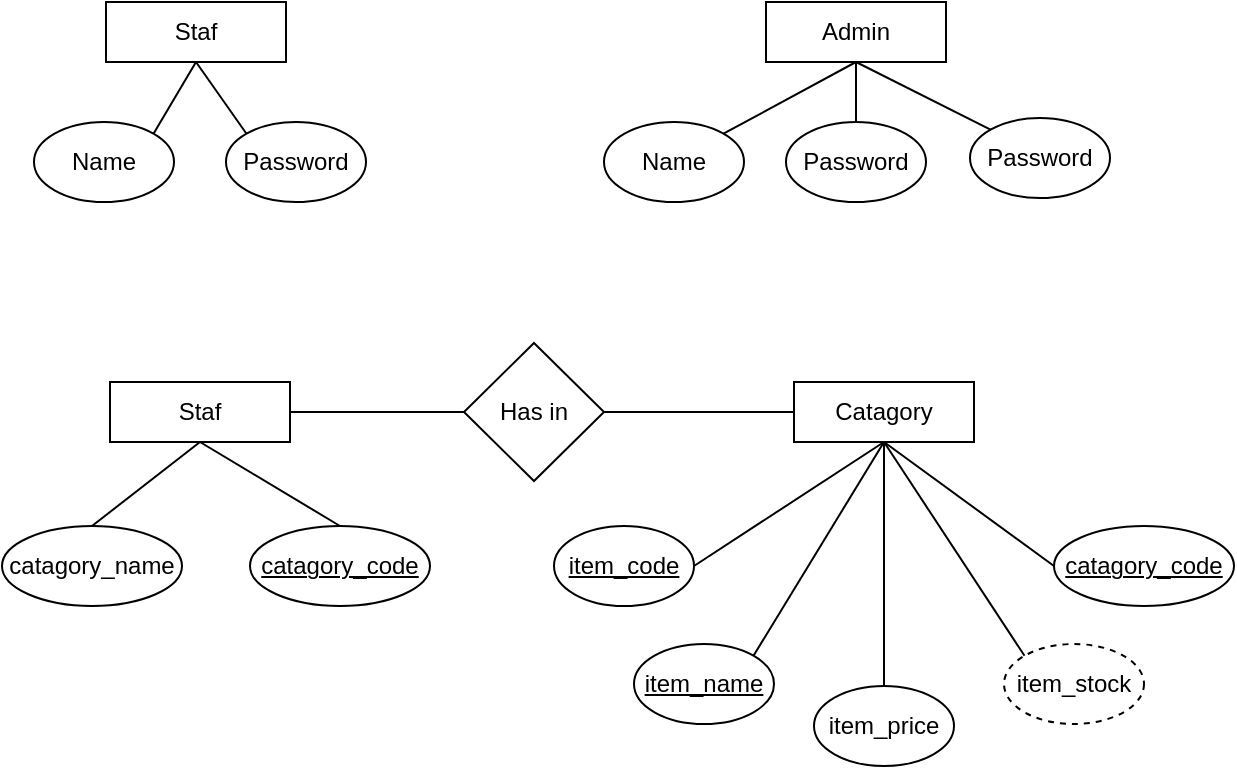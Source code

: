 <mxfile version="24.7.8">
  <diagram name="Page-1" id="Kca7W63nBDdjK7yRtkMa">
    <mxGraphModel dx="780" dy="513" grid="1" gridSize="10" guides="1" tooltips="1" connect="1" arrows="1" fold="1" page="1" pageScale="1" pageWidth="850" pageHeight="1100" math="0" shadow="0">
      <root>
        <mxCell id="0" />
        <mxCell id="1" parent="0" />
        <mxCell id="dytxaIj40-TbLWgSjJ2O-1" value="Staf" style="rounded=0;whiteSpace=wrap;html=1;" vertex="1" parent="1">
          <mxGeometry x="120" y="60" width="90" height="30" as="geometry" />
        </mxCell>
        <mxCell id="dytxaIj40-TbLWgSjJ2O-2" value="Name" style="ellipse;whiteSpace=wrap;html=1;" vertex="1" parent="1">
          <mxGeometry x="84" y="120" width="70" height="40" as="geometry" />
        </mxCell>
        <mxCell id="dytxaIj40-TbLWgSjJ2O-3" value="Password" style="ellipse;whiteSpace=wrap;html=1;" vertex="1" parent="1">
          <mxGeometry x="180" y="120" width="70" height="40" as="geometry" />
        </mxCell>
        <mxCell id="dytxaIj40-TbLWgSjJ2O-6" value="Admin" style="rounded=0;whiteSpace=wrap;html=1;" vertex="1" parent="1">
          <mxGeometry x="450" y="60" width="90" height="30" as="geometry" />
        </mxCell>
        <mxCell id="dytxaIj40-TbLWgSjJ2O-9" value="Password" style="ellipse;whiteSpace=wrap;html=1;" vertex="1" parent="1">
          <mxGeometry x="460" y="120" width="70" height="40" as="geometry" />
        </mxCell>
        <mxCell id="dytxaIj40-TbLWgSjJ2O-10" value="Name" style="ellipse;whiteSpace=wrap;html=1;" vertex="1" parent="1">
          <mxGeometry x="369" y="120" width="70" height="40" as="geometry" />
        </mxCell>
        <mxCell id="dytxaIj40-TbLWgSjJ2O-11" value="Password" style="ellipse;whiteSpace=wrap;html=1;" vertex="1" parent="1">
          <mxGeometry x="552" y="118" width="70" height="40" as="geometry" />
        </mxCell>
        <mxCell id="dytxaIj40-TbLWgSjJ2O-13" value="" style="endArrow=none;html=1;rounded=0;entryX=0.5;entryY=1;entryDx=0;entryDy=0;exitX=1;exitY=0;exitDx=0;exitDy=0;" edge="1" parent="1" source="dytxaIj40-TbLWgSjJ2O-2" target="dytxaIj40-TbLWgSjJ2O-1">
          <mxGeometry width="50" height="50" relative="1" as="geometry">
            <mxPoint x="120" y="140" as="sourcePoint" />
            <mxPoint x="170" y="90" as="targetPoint" />
          </mxGeometry>
        </mxCell>
        <mxCell id="dytxaIj40-TbLWgSjJ2O-14" value="" style="endArrow=none;html=1;rounded=0;entryX=0.5;entryY=1;entryDx=0;entryDy=0;exitX=0;exitY=0;exitDx=0;exitDy=0;" edge="1" parent="1" source="dytxaIj40-TbLWgSjJ2O-3" target="dytxaIj40-TbLWgSjJ2O-1">
          <mxGeometry width="50" height="50" relative="1" as="geometry">
            <mxPoint x="140" y="136" as="sourcePoint" />
            <mxPoint x="167" y="101" as="targetPoint" />
          </mxGeometry>
        </mxCell>
        <mxCell id="dytxaIj40-TbLWgSjJ2O-15" value="" style="endArrow=none;html=1;rounded=0;entryX=0.5;entryY=1;entryDx=0;entryDy=0;exitX=1;exitY=0;exitDx=0;exitDy=0;" edge="1" parent="1" source="dytxaIj40-TbLWgSjJ2O-10" target="dytxaIj40-TbLWgSjJ2O-6">
          <mxGeometry width="50" height="50" relative="1" as="geometry">
            <mxPoint x="420" y="150" as="sourcePoint" />
            <mxPoint x="470" y="100" as="targetPoint" />
          </mxGeometry>
        </mxCell>
        <mxCell id="dytxaIj40-TbLWgSjJ2O-16" value="" style="endArrow=none;html=1;rounded=0;entryX=0.5;entryY=1;entryDx=0;entryDy=0;exitX=0.5;exitY=0;exitDx=0;exitDy=0;" edge="1" parent="1" source="dytxaIj40-TbLWgSjJ2O-9" target="dytxaIj40-TbLWgSjJ2O-6">
          <mxGeometry width="50" height="50" relative="1" as="geometry">
            <mxPoint x="439" y="136" as="sourcePoint" />
            <mxPoint x="505" y="100" as="targetPoint" />
          </mxGeometry>
        </mxCell>
        <mxCell id="dytxaIj40-TbLWgSjJ2O-17" value="" style="endArrow=none;html=1;rounded=0;entryX=0.5;entryY=1;entryDx=0;entryDy=0;exitX=0;exitY=0;exitDx=0;exitDy=0;" edge="1" parent="1" source="dytxaIj40-TbLWgSjJ2O-11" target="dytxaIj40-TbLWgSjJ2O-6">
          <mxGeometry width="50" height="50" relative="1" as="geometry">
            <mxPoint x="505" y="130" as="sourcePoint" />
            <mxPoint x="505" y="100" as="targetPoint" />
          </mxGeometry>
        </mxCell>
        <mxCell id="dytxaIj40-TbLWgSjJ2O-20" value="Catagory" style="rounded=0;whiteSpace=wrap;html=1;" vertex="1" parent="1">
          <mxGeometry x="464" y="250" width="90" height="30" as="geometry" />
        </mxCell>
        <mxCell id="dytxaIj40-TbLWgSjJ2O-21" value="Staf" style="rounded=0;whiteSpace=wrap;html=1;" vertex="1" parent="1">
          <mxGeometry x="122" y="250" width="90" height="30" as="geometry" />
        </mxCell>
        <mxCell id="dytxaIj40-TbLWgSjJ2O-22" value="item_code" style="ellipse;whiteSpace=wrap;html=1;fontStyle=4" vertex="1" parent="1">
          <mxGeometry x="344" y="322" width="70" height="40" as="geometry" />
        </mxCell>
        <mxCell id="dytxaIj40-TbLWgSjJ2O-23" value="item_name" style="ellipse;whiteSpace=wrap;html=1;fontStyle=4" vertex="1" parent="1">
          <mxGeometry x="384" y="381" width="70" height="40" as="geometry" />
        </mxCell>
        <mxCell id="dytxaIj40-TbLWgSjJ2O-24" value="item_price" style="ellipse;whiteSpace=wrap;html=1;" vertex="1" parent="1">
          <mxGeometry x="474" y="402" width="70" height="40" as="geometry" />
        </mxCell>
        <mxCell id="dytxaIj40-TbLWgSjJ2O-25" value="item_stock" style="ellipse;whiteSpace=wrap;html=1;fillStyle=auto;fillColor=none;dashed=1;" vertex="1" parent="1">
          <mxGeometry x="569" y="381" width="70" height="40" as="geometry" />
        </mxCell>
        <mxCell id="dytxaIj40-TbLWgSjJ2O-26" value="catagory_code" style="ellipse;whiteSpace=wrap;html=1;fontStyle=4" vertex="1" parent="1">
          <mxGeometry x="594" y="322" width="90" height="40" as="geometry" />
        </mxCell>
        <mxCell id="dytxaIj40-TbLWgSjJ2O-27" value="catagory_code" style="ellipse;whiteSpace=wrap;html=1;fontStyle=4" vertex="1" parent="1">
          <mxGeometry x="192" y="322" width="90" height="40" as="geometry" />
        </mxCell>
        <mxCell id="dytxaIj40-TbLWgSjJ2O-28" value="catagory_name" style="ellipse;whiteSpace=wrap;html=1;" vertex="1" parent="1">
          <mxGeometry x="68" y="322" width="90" height="40" as="geometry" />
        </mxCell>
        <mxCell id="dytxaIj40-TbLWgSjJ2O-29" value="Has in" style="rhombus;whiteSpace=wrap;html=1;" vertex="1" parent="1">
          <mxGeometry x="299" y="230.5" width="70" height="69" as="geometry" />
        </mxCell>
        <mxCell id="dytxaIj40-TbLWgSjJ2O-30" value="" style="endArrow=none;html=1;rounded=0;entryX=0.5;entryY=1;entryDx=0;entryDy=0;exitX=1;exitY=0.5;exitDx=0;exitDy=0;" edge="1" parent="1" source="dytxaIj40-TbLWgSjJ2O-22" target="dytxaIj40-TbLWgSjJ2O-20">
          <mxGeometry width="50" height="50" relative="1" as="geometry">
            <mxPoint x="684" y="290" as="sourcePoint" />
            <mxPoint x="734" y="240" as="targetPoint" />
          </mxGeometry>
        </mxCell>
        <mxCell id="dytxaIj40-TbLWgSjJ2O-31" value="" style="endArrow=none;html=1;rounded=0;exitX=1;exitY=0;exitDx=0;exitDy=0;entryX=0.5;entryY=1;entryDx=0;entryDy=0;" edge="1" parent="1" source="dytxaIj40-TbLWgSjJ2O-23" target="dytxaIj40-TbLWgSjJ2O-20">
          <mxGeometry width="50" height="50" relative="1" as="geometry">
            <mxPoint x="424" y="352" as="sourcePoint" />
            <mxPoint x="504" y="280" as="targetPoint" />
          </mxGeometry>
        </mxCell>
        <mxCell id="dytxaIj40-TbLWgSjJ2O-32" value="" style="endArrow=none;html=1;rounded=0;exitX=0.5;exitY=0;exitDx=0;exitDy=0;entryX=0.5;entryY=1;entryDx=0;entryDy=0;" edge="1" parent="1" source="dytxaIj40-TbLWgSjJ2O-24" target="dytxaIj40-TbLWgSjJ2O-20">
          <mxGeometry width="50" height="50" relative="1" as="geometry">
            <mxPoint x="429" y="391" as="sourcePoint" />
            <mxPoint x="519" y="290" as="targetPoint" />
          </mxGeometry>
        </mxCell>
        <mxCell id="dytxaIj40-TbLWgSjJ2O-33" value="" style="endArrow=none;html=1;rounded=0;exitX=0;exitY=0;exitDx=0;exitDy=0;entryX=0.5;entryY=1;entryDx=0;entryDy=0;" edge="1" parent="1" source="dytxaIj40-TbLWgSjJ2O-25" target="dytxaIj40-TbLWgSjJ2O-20">
          <mxGeometry width="50" height="50" relative="1" as="geometry">
            <mxPoint x="523" y="412" as="sourcePoint" />
            <mxPoint x="519" y="290" as="targetPoint" />
          </mxGeometry>
        </mxCell>
        <mxCell id="dytxaIj40-TbLWgSjJ2O-34" value="" style="endArrow=none;html=1;rounded=0;exitX=0;exitY=0.5;exitDx=0;exitDy=0;entryX=0.5;entryY=1;entryDx=0;entryDy=0;" edge="1" parent="1" source="dytxaIj40-TbLWgSjJ2O-26" target="dytxaIj40-TbLWgSjJ2O-20">
          <mxGeometry width="50" height="50" relative="1" as="geometry">
            <mxPoint x="594" y="397" as="sourcePoint" />
            <mxPoint x="519" y="290" as="targetPoint" />
          </mxGeometry>
        </mxCell>
        <mxCell id="dytxaIj40-TbLWgSjJ2O-42" value="" style="endArrow=none;html=1;rounded=0;exitX=0.5;exitY=0;exitDx=0;exitDy=0;entryX=0.5;entryY=1;entryDx=0;entryDy=0;" edge="1" parent="1" source="dytxaIj40-TbLWgSjJ2O-28" target="dytxaIj40-TbLWgSjJ2O-21">
          <mxGeometry width="50" height="50" relative="1" as="geometry">
            <mxPoint x="398" y="290" as="sourcePoint" />
            <mxPoint x="448" y="240" as="targetPoint" />
          </mxGeometry>
        </mxCell>
        <mxCell id="dytxaIj40-TbLWgSjJ2O-43" value="" style="endArrow=none;html=1;rounded=0;exitX=0.5;exitY=0;exitDx=0;exitDy=0;entryX=0.5;entryY=1;entryDx=0;entryDy=0;" edge="1" parent="1" source="dytxaIj40-TbLWgSjJ2O-27" target="dytxaIj40-TbLWgSjJ2O-21">
          <mxGeometry width="50" height="50" relative="1" as="geometry">
            <mxPoint x="123" y="332" as="sourcePoint" />
            <mxPoint x="177" y="290" as="targetPoint" />
          </mxGeometry>
        </mxCell>
        <mxCell id="dytxaIj40-TbLWgSjJ2O-45" value="" style="endArrow=none;html=1;rounded=0;exitX=1;exitY=0.5;exitDx=0;exitDy=0;entryX=0;entryY=0.5;entryDx=0;entryDy=0;" edge="1" parent="1" source="dytxaIj40-TbLWgSjJ2O-21" target="dytxaIj40-TbLWgSjJ2O-29">
          <mxGeometry width="50" height="50" relative="1" as="geometry">
            <mxPoint x="240" y="290" as="sourcePoint" />
            <mxPoint x="290" y="240" as="targetPoint" />
          </mxGeometry>
        </mxCell>
        <mxCell id="dytxaIj40-TbLWgSjJ2O-46" value="" style="endArrow=none;html=1;rounded=0;exitX=1;exitY=0.5;exitDx=0;exitDy=0;entryX=0;entryY=0.5;entryDx=0;entryDy=0;" edge="1" parent="1" source="dytxaIj40-TbLWgSjJ2O-29" target="dytxaIj40-TbLWgSjJ2O-20">
          <mxGeometry width="50" height="50" relative="1" as="geometry">
            <mxPoint x="222" y="275" as="sourcePoint" />
            <mxPoint x="309" y="275" as="targetPoint" />
          </mxGeometry>
        </mxCell>
      </root>
    </mxGraphModel>
  </diagram>
</mxfile>
